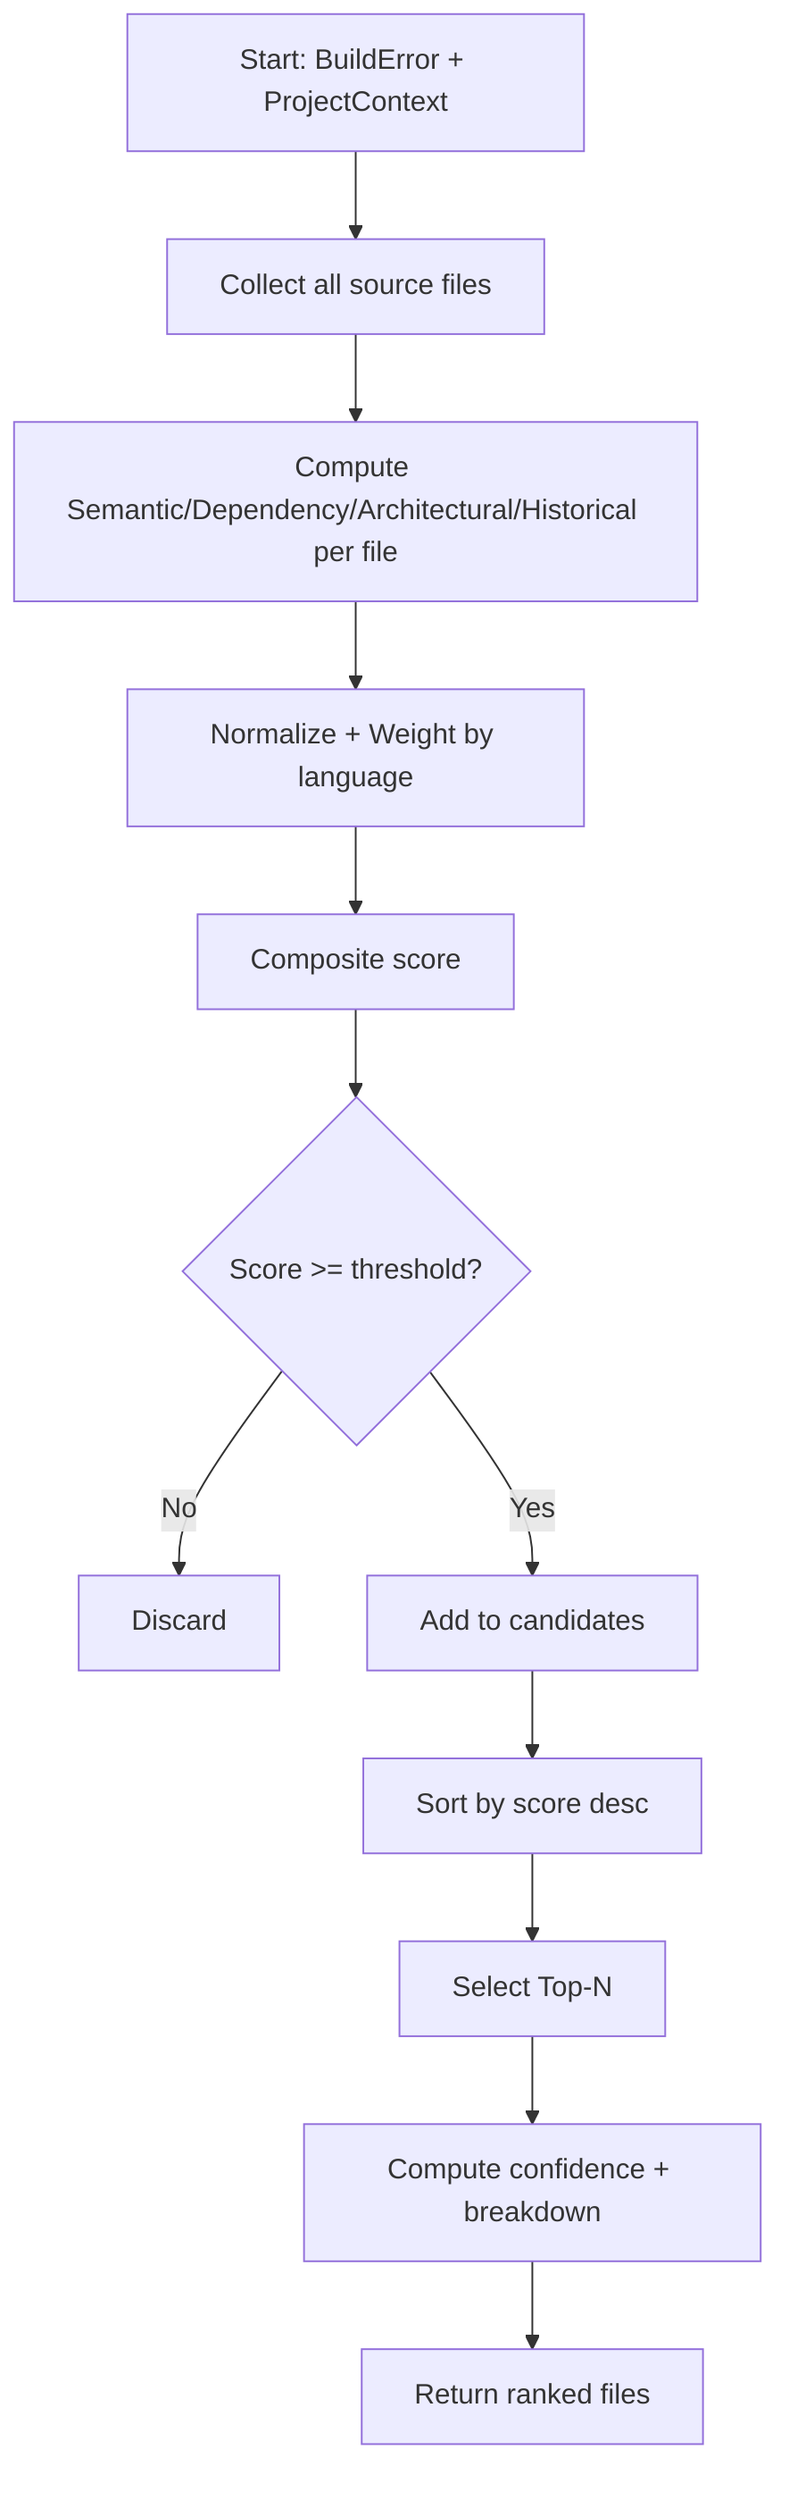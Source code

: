 flowchart TD
  A[Start: BuildError + ProjectContext] --> B[Collect all source files]
  B --> C[Compute Semantic/Dependency/Architectural/Historical per file]
  C --> D[Normalize + Weight by language]
  D --> E[Composite score]
  E --> F{Score >= threshold?}
  F -- No --> G[Discard]
  F -- Yes --> H[Add to candidates]
  H --> I[Sort by score desc]
  I --> J[Select Top-N]
  J --> K[Compute confidence + breakdown]
  K --> L[Return ranked files]